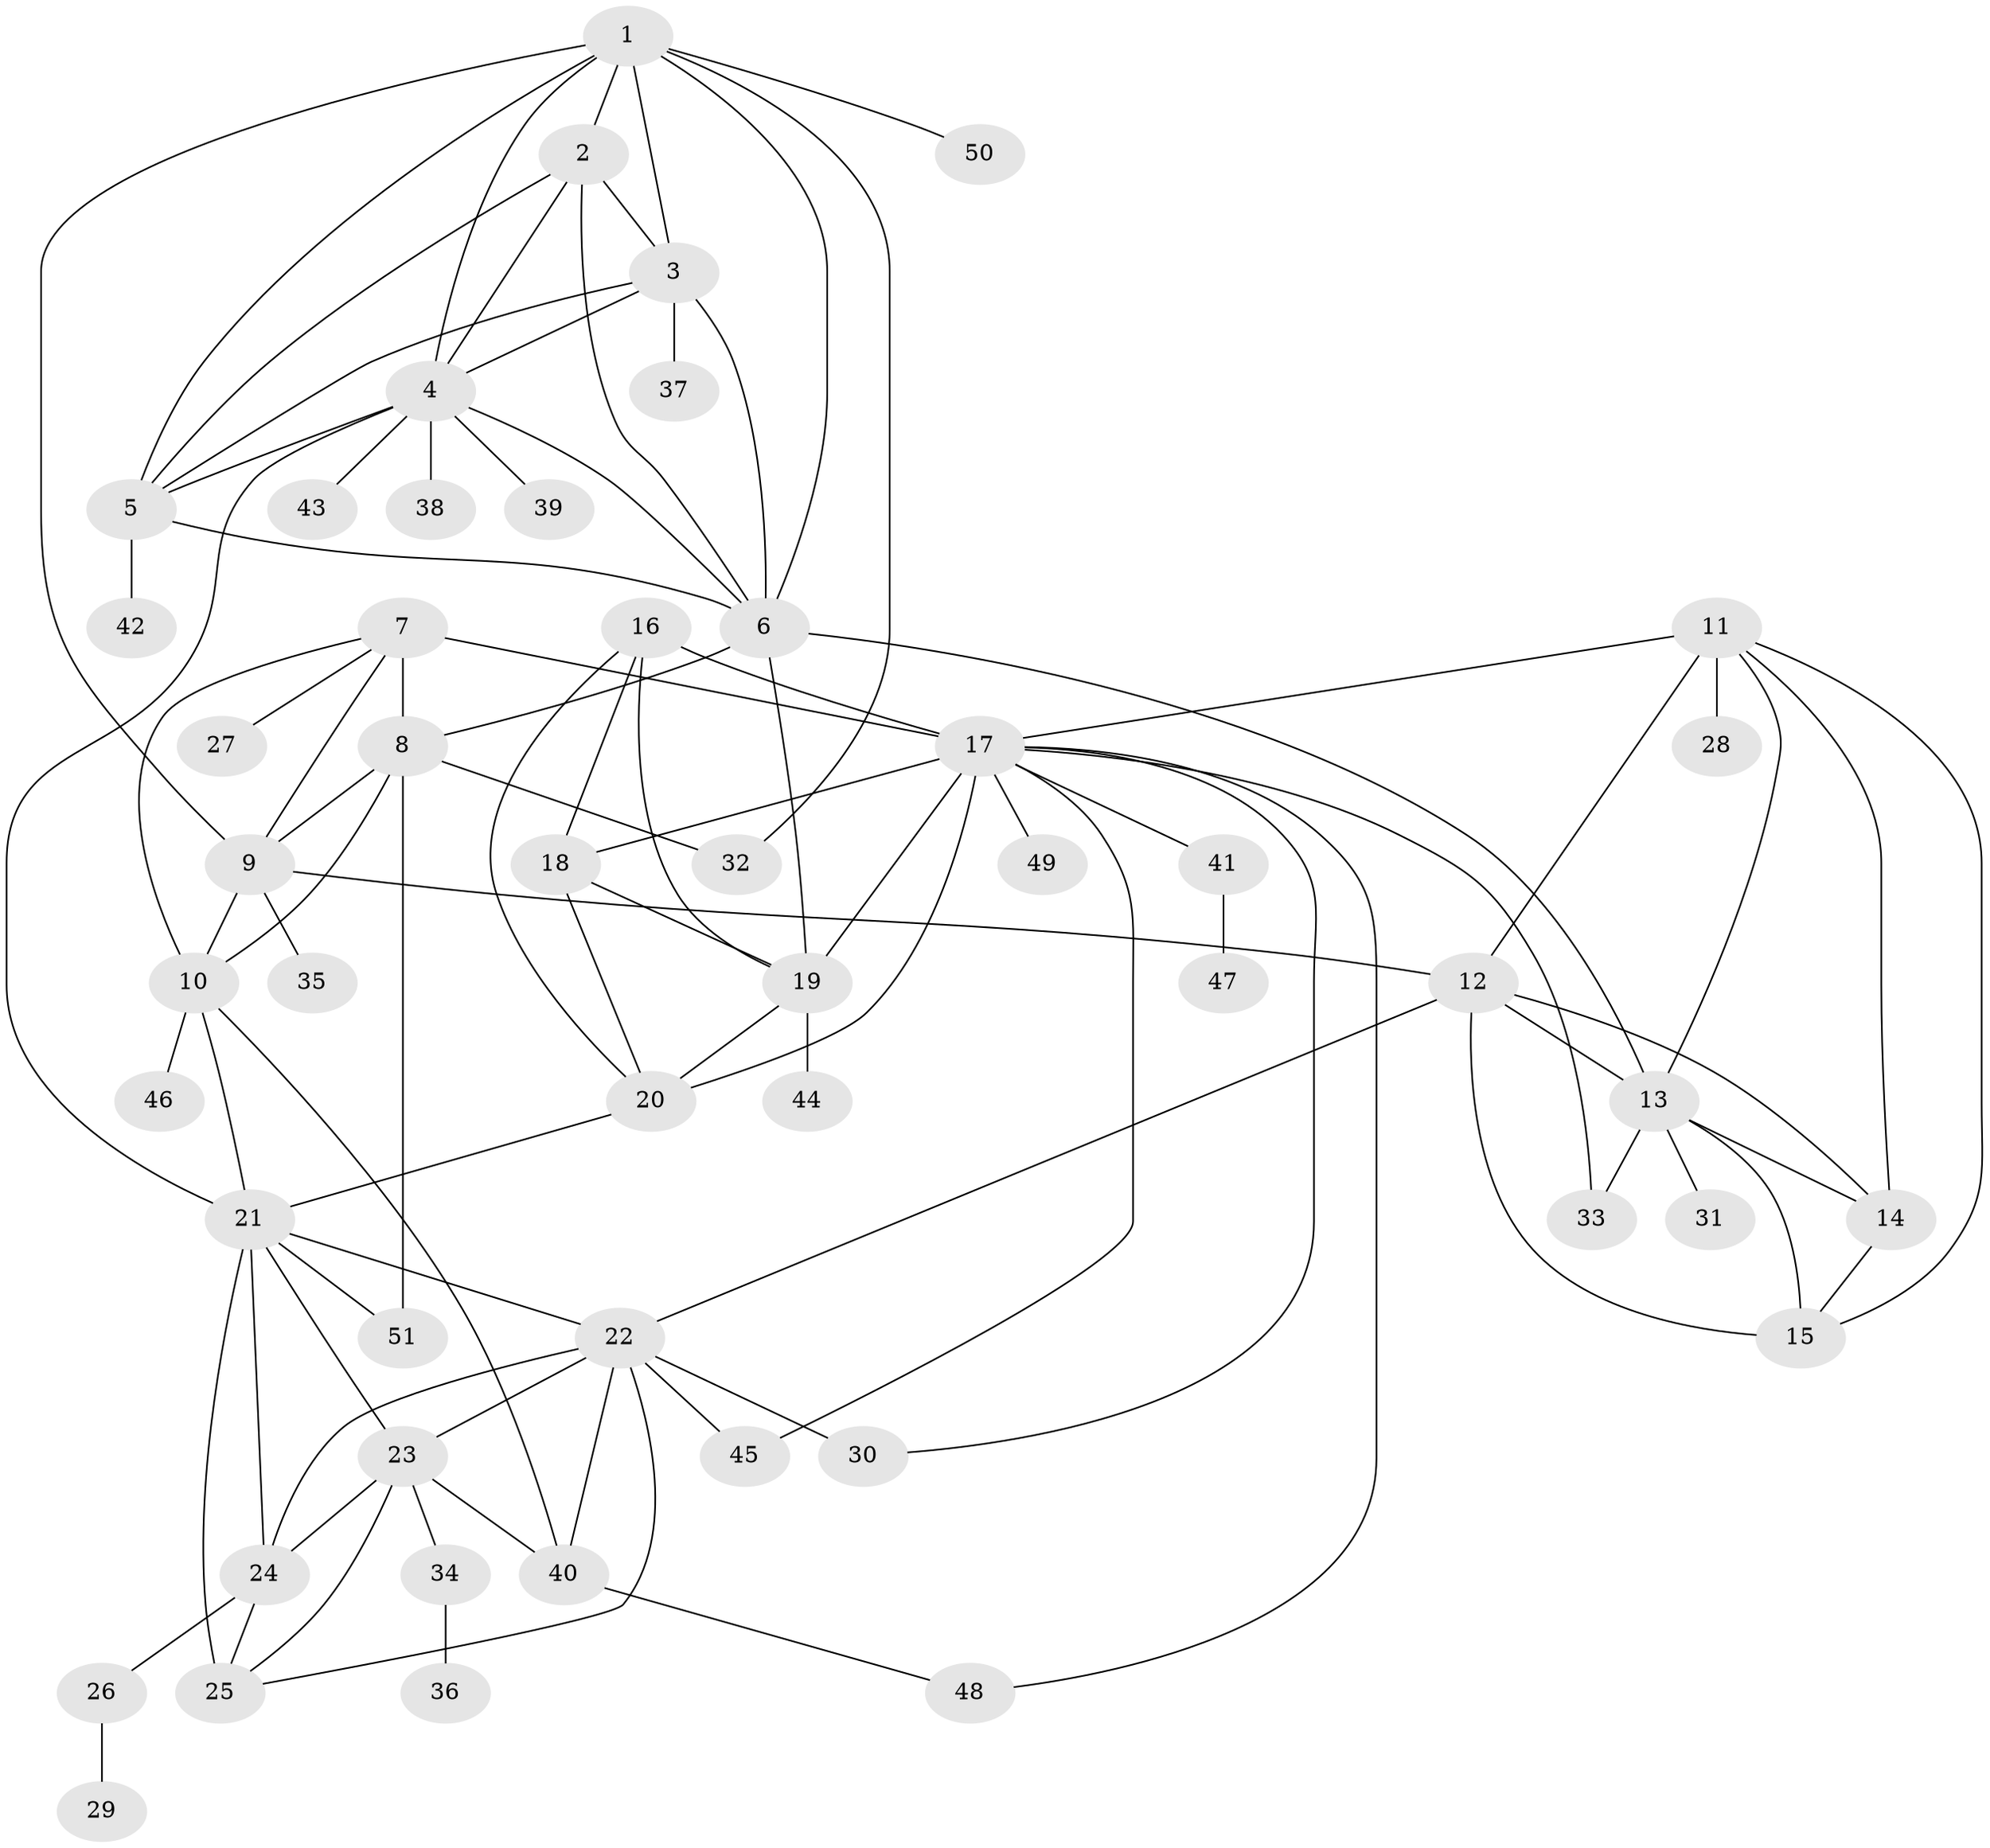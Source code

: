 // original degree distribution, {8: 0.047244094488188976, 6: 0.06299212598425197, 7: 0.031496062992125984, 12: 0.007874015748031496, 10: 0.03937007874015748, 11: 0.031496062992125984, 16: 0.007874015748031496, 9: 0.007874015748031496, 1: 0.5905511811023622, 4: 0.023622047244094488, 2: 0.13385826771653545, 3: 0.015748031496062992}
// Generated by graph-tools (version 1.1) at 2025/52/03/04/25 22:52:22]
// undirected, 51 vertices, 96 edges
graph export_dot {
  node [color=gray90,style=filled];
  1;
  2;
  3;
  4;
  5;
  6;
  7;
  8;
  9;
  10;
  11;
  12;
  13;
  14;
  15;
  16;
  17;
  18;
  19;
  20;
  21;
  22;
  23;
  24;
  25;
  26;
  27;
  28;
  29;
  30;
  31;
  32;
  33;
  34;
  35;
  36;
  37;
  38;
  39;
  40;
  41;
  42;
  43;
  44;
  45;
  46;
  47;
  48;
  49;
  50;
  51;
  1 -- 2 [weight=1.0];
  1 -- 3 [weight=1.0];
  1 -- 4 [weight=1.0];
  1 -- 5 [weight=1.0];
  1 -- 6 [weight=1.0];
  1 -- 9 [weight=1.0];
  1 -- 32 [weight=1.0];
  1 -- 50 [weight=1.0];
  2 -- 3 [weight=1.0];
  2 -- 4 [weight=1.0];
  2 -- 5 [weight=1.0];
  2 -- 6 [weight=1.0];
  3 -- 4 [weight=1.0];
  3 -- 5 [weight=1.0];
  3 -- 6 [weight=1.0];
  3 -- 37 [weight=1.0];
  4 -- 5 [weight=1.0];
  4 -- 6 [weight=1.0];
  4 -- 21 [weight=1.0];
  4 -- 38 [weight=3.0];
  4 -- 39 [weight=1.0];
  4 -- 43 [weight=1.0];
  5 -- 6 [weight=1.0];
  5 -- 42 [weight=1.0];
  6 -- 8 [weight=1.0];
  6 -- 13 [weight=1.0];
  6 -- 19 [weight=1.0];
  7 -- 8 [weight=3.0];
  7 -- 9 [weight=1.0];
  7 -- 10 [weight=1.0];
  7 -- 17 [weight=1.0];
  7 -- 27 [weight=1.0];
  8 -- 9 [weight=3.0];
  8 -- 10 [weight=3.0];
  8 -- 32 [weight=5.0];
  8 -- 51 [weight=1.0];
  9 -- 10 [weight=1.0];
  9 -- 12 [weight=1.0];
  9 -- 35 [weight=3.0];
  10 -- 21 [weight=1.0];
  10 -- 40 [weight=1.0];
  10 -- 46 [weight=1.0];
  11 -- 12 [weight=2.0];
  11 -- 13 [weight=1.0];
  11 -- 14 [weight=1.0];
  11 -- 15 [weight=1.0];
  11 -- 17 [weight=1.0];
  11 -- 28 [weight=1.0];
  12 -- 13 [weight=2.0];
  12 -- 14 [weight=2.0];
  12 -- 15 [weight=2.0];
  12 -- 22 [weight=1.0];
  13 -- 14 [weight=1.0];
  13 -- 15 [weight=1.0];
  13 -- 31 [weight=1.0];
  13 -- 33 [weight=8.0];
  14 -- 15 [weight=1.0];
  16 -- 17 [weight=4.0];
  16 -- 18 [weight=1.0];
  16 -- 19 [weight=1.0];
  16 -- 20 [weight=1.0];
  17 -- 18 [weight=2.0];
  17 -- 19 [weight=2.0];
  17 -- 20 [weight=2.0];
  17 -- 30 [weight=1.0];
  17 -- 33 [weight=1.0];
  17 -- 41 [weight=1.0];
  17 -- 45 [weight=1.0];
  17 -- 48 [weight=1.0];
  17 -- 49 [weight=1.0];
  18 -- 19 [weight=1.0];
  18 -- 20 [weight=1.0];
  19 -- 20 [weight=1.0];
  19 -- 44 [weight=3.0];
  20 -- 21 [weight=1.0];
  21 -- 22 [weight=2.0];
  21 -- 23 [weight=2.0];
  21 -- 24 [weight=2.0];
  21 -- 25 [weight=4.0];
  21 -- 51 [weight=1.0];
  22 -- 23 [weight=1.0];
  22 -- 24 [weight=1.0];
  22 -- 25 [weight=1.0];
  22 -- 30 [weight=2.0];
  22 -- 40 [weight=1.0];
  22 -- 45 [weight=1.0];
  23 -- 24 [weight=1.0];
  23 -- 25 [weight=1.0];
  23 -- 34 [weight=3.0];
  23 -- 40 [weight=1.0];
  24 -- 25 [weight=1.0];
  24 -- 26 [weight=1.0];
  26 -- 29 [weight=2.0];
  34 -- 36 [weight=1.0];
  40 -- 48 [weight=1.0];
  41 -- 47 [weight=2.0];
}
